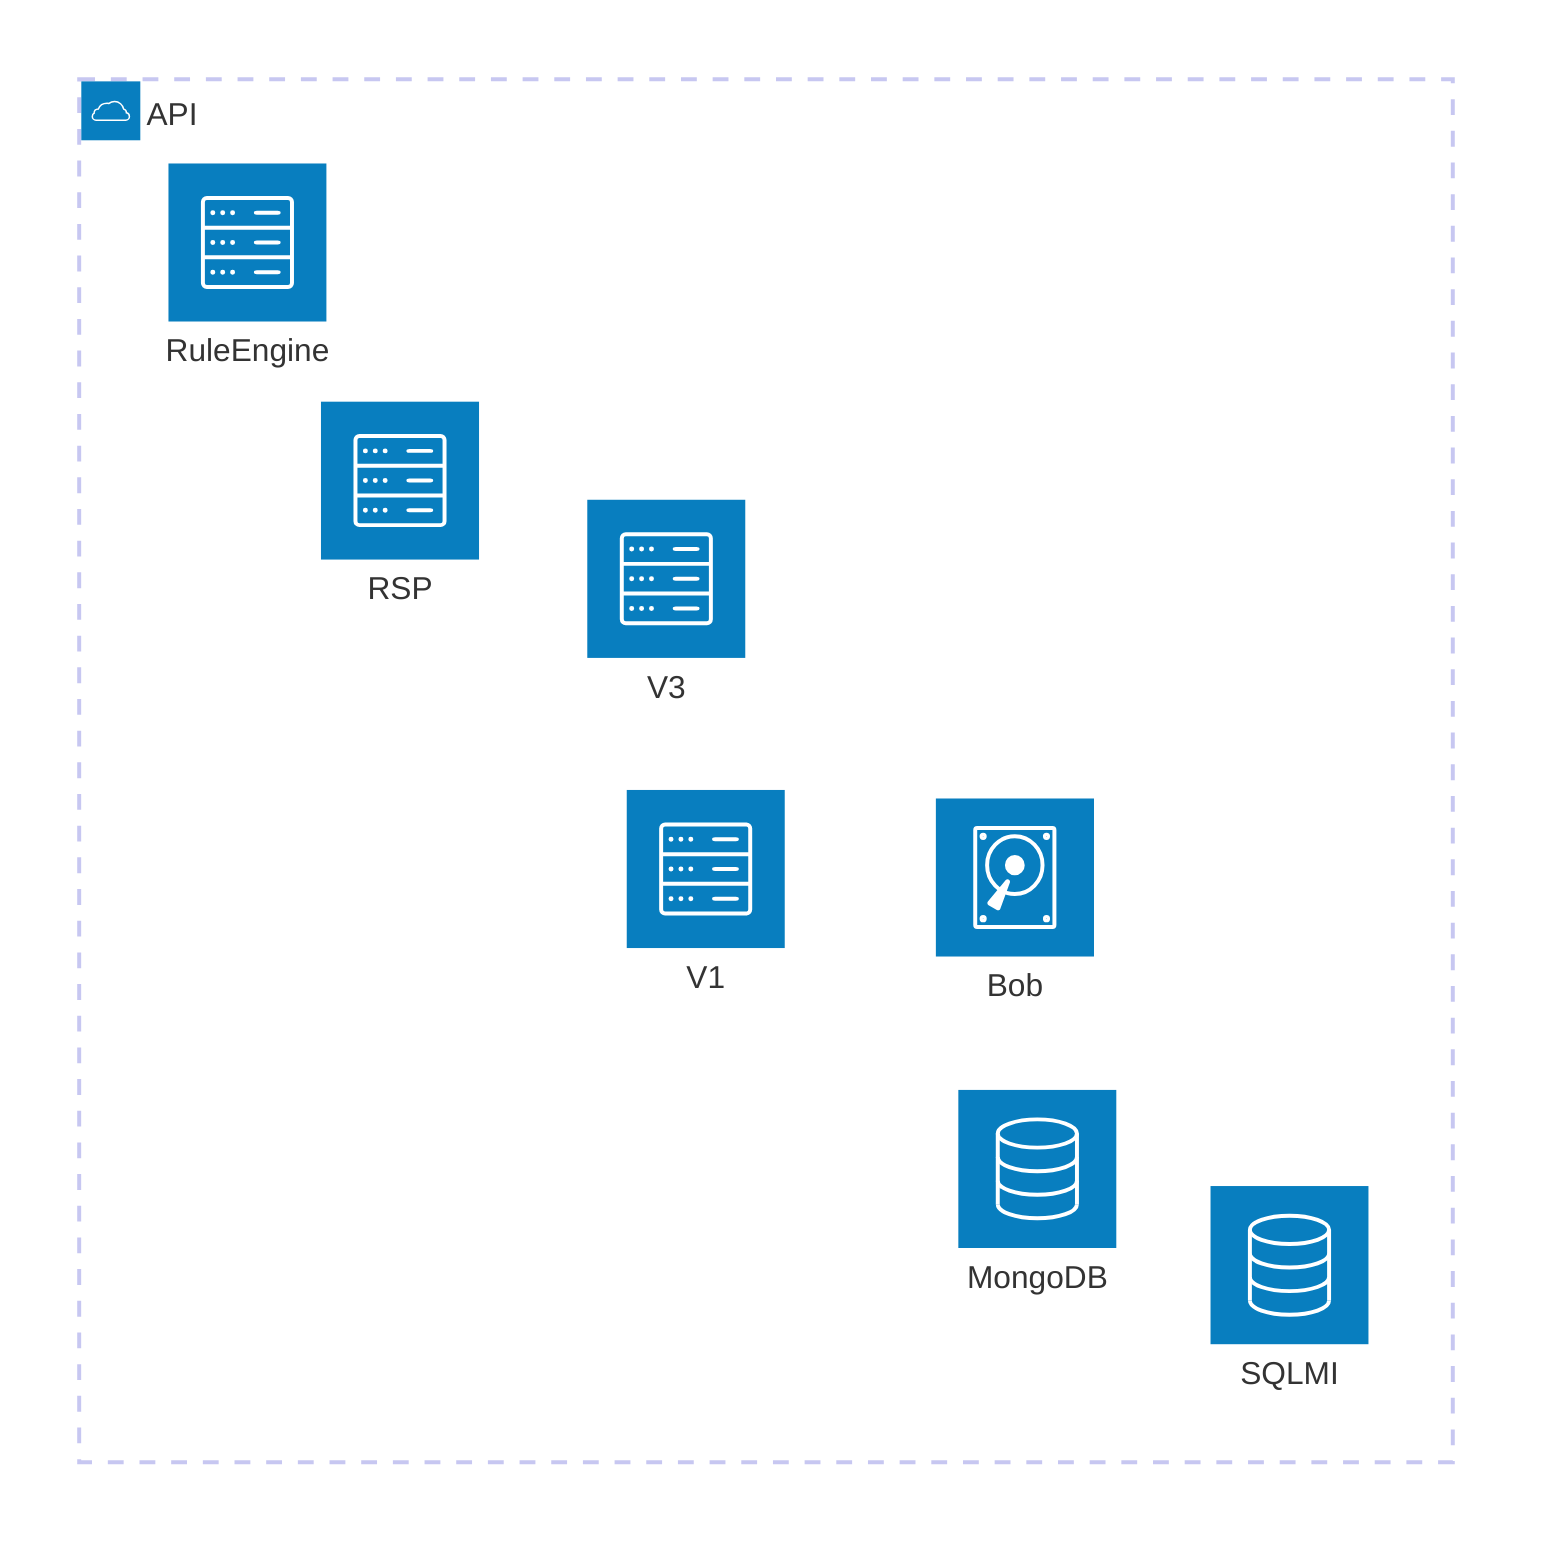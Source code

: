 architecture-beta
    group sys(cloud)[API]

    service dbSQL(database)[SQLMI] in sys
    service dbNoSQL(database)[MongoDB] in sys
    service disk1(disk)[Bob] in sys
    service serverv1(server)[V1] in sys
    service serverv3(server)[V3] in sys
    service serverrsp(server)[RSP] in sys
    service serverruleengine(server)[RuleEngine] in sys